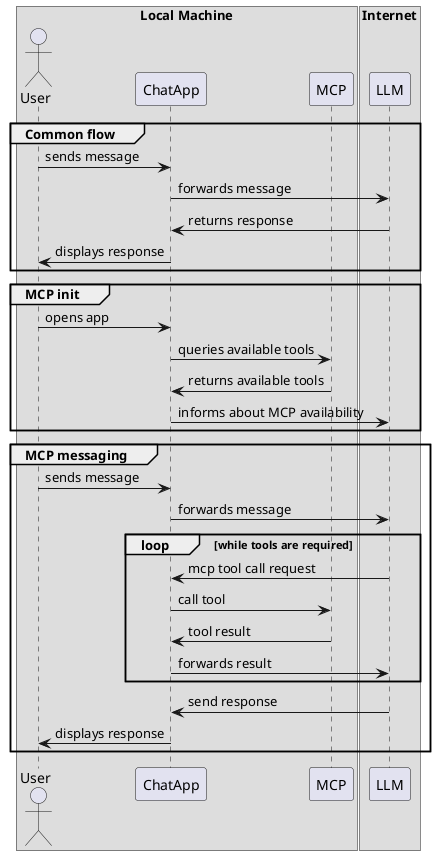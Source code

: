 @startuml
box "Local Machine"
  actor User
  participant ChatApp
  participant MCP

end box

box "Internet"
  participant LLM
end box


group Common flow
User -> ChatApp : sends message
ChatApp -> LLM : forwards message
LLM -> ChatApp : returns response
ChatApp -> User : displays response
end


group MCP init
User -> ChatApp : opens app
ChatApp -> MCP : queries available tools
MCP -> ChatApp : returns available tools
ChatApp -> LLM : informs about MCP availability
end

group MCP messaging
User -> ChatApp : sends message
ChatApp -> LLM : forwards message

loop while tools are required
  LLM -> ChatApp : mcp tool call request
  ChatApp -> MCP : call tool
  MCP -> ChatApp : tool result
  ChatApp -> LLM : forwards result
end

LLM -> ChatApp : send response
ChatApp -> User : displays response
end

@enduml
